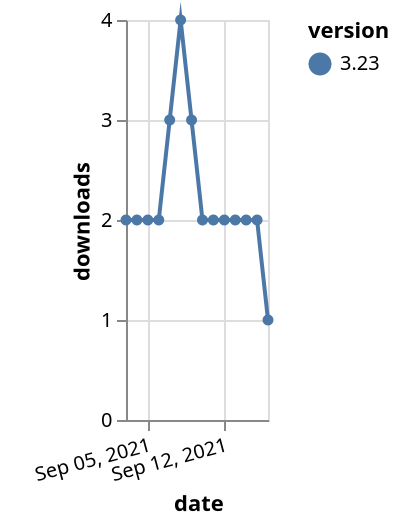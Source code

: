{"$schema": "https://vega.github.io/schema/vega-lite/v5.json", "description": "A simple bar chart with embedded data.", "data": {"values": [{"date": "2021-09-03", "total": 2735, "delta": 2, "version": "3.23"}, {"date": "2021-09-04", "total": 2737, "delta": 2, "version": "3.23"}, {"date": "2021-09-05", "total": 2739, "delta": 2, "version": "3.23"}, {"date": "2021-09-06", "total": 2741, "delta": 2, "version": "3.23"}, {"date": "2021-09-07", "total": 2744, "delta": 3, "version": "3.23"}, {"date": "2021-09-08", "total": 2748, "delta": 4, "version": "3.23"}, {"date": "2021-09-09", "total": 2751, "delta": 3, "version": "3.23"}, {"date": "2021-09-10", "total": 2753, "delta": 2, "version": "3.23"}, {"date": "2021-09-11", "total": 2755, "delta": 2, "version": "3.23"}, {"date": "2021-09-12", "total": 2757, "delta": 2, "version": "3.23"}, {"date": "2021-09-13", "total": 2759, "delta": 2, "version": "3.23"}, {"date": "2021-09-14", "total": 2761, "delta": 2, "version": "3.23"}, {"date": "2021-09-15", "total": 2763, "delta": 2, "version": "3.23"}, {"date": "2021-09-16", "total": 2764, "delta": 1, "version": "3.23"}]}, "width": "container", "mark": {"type": "line", "point": {"filled": true}}, "encoding": {"x": {"field": "date", "type": "temporal", "timeUnit": "yearmonthdate", "title": "date", "axis": {"labelAngle": -15}}, "y": {"field": "delta", "type": "quantitative", "title": "downloads"}, "color": {"field": "version", "type": "nominal"}, "tooltip": {"field": "delta"}}}